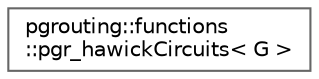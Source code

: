 digraph "Graphical Class Hierarchy"
{
 // LATEX_PDF_SIZE
  bgcolor="transparent";
  edge [fontname=Helvetica,fontsize=10,labelfontname=Helvetica,labelfontsize=10];
  node [fontname=Helvetica,fontsize=10,shape=box,height=0.2,width=0.4];
  rankdir="LR";
  Node0 [id="Node000000",label="pgrouting::functions\l::pgr_hawickCircuits\< G \>",height=0.2,width=0.4,color="grey40", fillcolor="white", style="filled",URL="$classpgrouting_1_1functions_1_1pgr__hawickCircuits.html",tooltip=" "];
}
